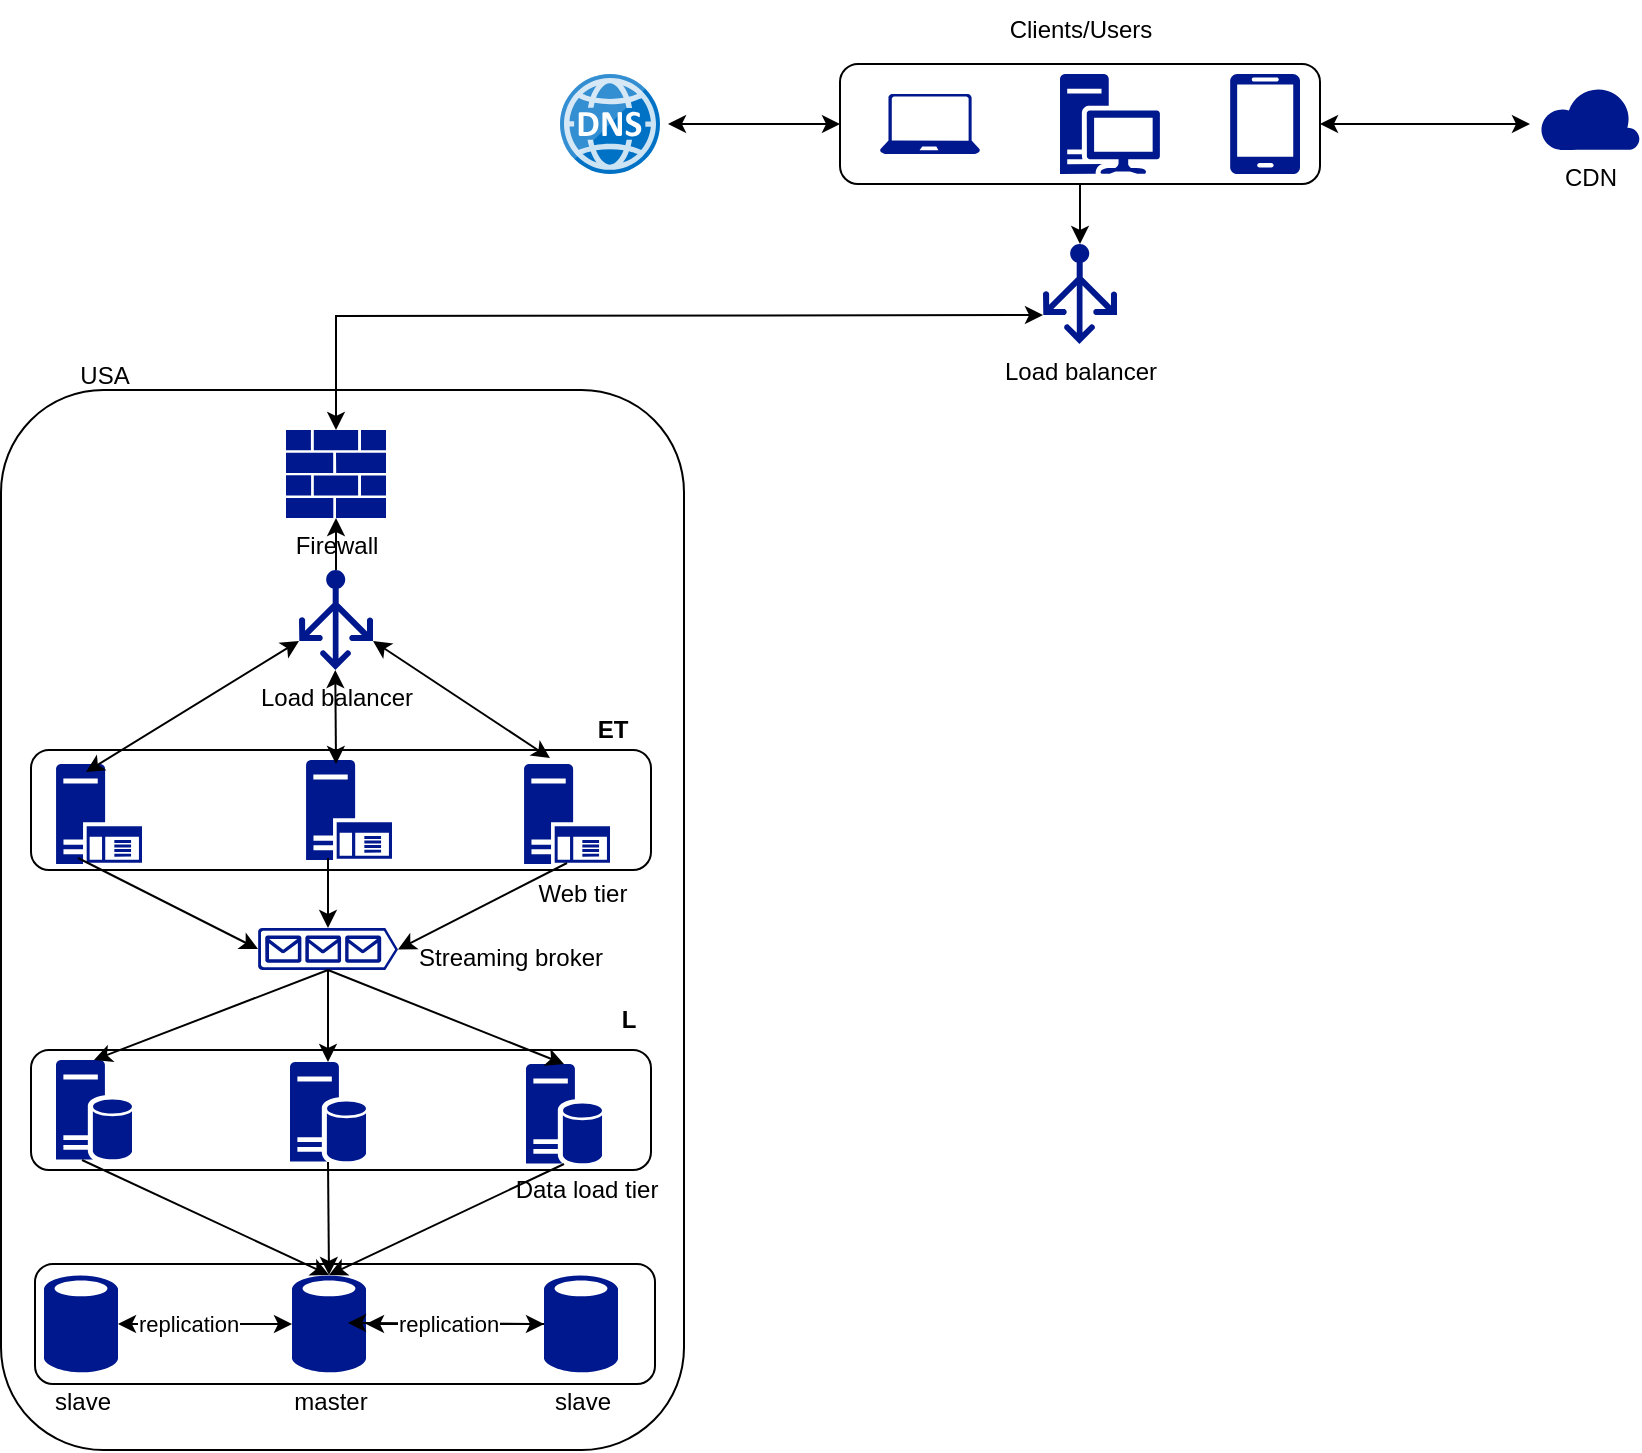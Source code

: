 <mxfile version="24.0.4" type="github">
  <diagram name="Page-1" id="UZfB8cd6rYVi6m1sYfKR">
    <mxGraphModel dx="1344" dy="779" grid="1" gridSize="10" guides="1" tooltips="1" connect="1" arrows="1" fold="1" page="1" pageScale="1" pageWidth="1100" pageHeight="850" math="0" shadow="0">
      <root>
        <mxCell id="0" />
        <mxCell id="1" parent="0" />
        <mxCell id="bTO7-g2a4qk360R4mZp_-2" value="Load balancer" style="sketch=0;aspect=fixed;pointerEvents=1;shadow=0;dashed=0;html=1;strokeColor=none;labelPosition=center;verticalLabelPosition=bottom;verticalAlign=top;align=center;fillColor=#00188D;shape=mxgraph.azure.load_balancer_generic" vertex="1" parent="1">
          <mxGeometry x="569.5" y="137" width="37" height="50" as="geometry" />
        </mxCell>
        <mxCell id="bTO7-g2a4qk360R4mZp_-24" value="" style="edgeStyle=orthogonalEdgeStyle;rounded=0;orthogonalLoop=1;jettySize=auto;html=1;" edge="1" parent="1" source="bTO7-g2a4qk360R4mZp_-3" target="bTO7-g2a4qk360R4mZp_-2">
          <mxGeometry relative="1" as="geometry" />
        </mxCell>
        <mxCell id="bTO7-g2a4qk360R4mZp_-3" value="" style="rounded=1;whiteSpace=wrap;html=1;" vertex="1" parent="1">
          <mxGeometry x="468" y="47" width="240" height="60" as="geometry" />
        </mxCell>
        <mxCell id="bTO7-g2a4qk360R4mZp_-4" value="" style="sketch=0;aspect=fixed;pointerEvents=1;shadow=0;dashed=0;html=1;strokeColor=none;labelPosition=center;verticalLabelPosition=bottom;verticalAlign=top;align=center;fillColor=#00188D;shape=mxgraph.azure.laptop" vertex="1" parent="1">
          <mxGeometry x="488" y="62" width="50" height="30" as="geometry" />
        </mxCell>
        <mxCell id="bTO7-g2a4qk360R4mZp_-6" value="" style="sketch=0;aspect=fixed;pointerEvents=1;shadow=0;dashed=0;html=1;strokeColor=none;labelPosition=center;verticalLabelPosition=bottom;verticalAlign=top;align=center;fillColor=#00188D;shape=mxgraph.mscae.enterprise.workstation_client" vertex="1" parent="1">
          <mxGeometry x="578" y="52" width="50" height="50" as="geometry" />
        </mxCell>
        <mxCell id="bTO7-g2a4qk360R4mZp_-8" value="" style="sketch=0;aspect=fixed;pointerEvents=1;shadow=0;dashed=0;html=1;strokeColor=none;labelPosition=center;verticalLabelPosition=bottom;verticalAlign=top;align=center;fillColor=#00188D;shape=mxgraph.azure.mobile" vertex="1" parent="1">
          <mxGeometry x="663" y="52" width="35" height="50" as="geometry" />
        </mxCell>
        <mxCell id="bTO7-g2a4qk360R4mZp_-9" value="" style="image;sketch=0;aspect=fixed;html=1;points=[];align=center;fontSize=12;image=img/lib/mscae/DNS.svg;" vertex="1" parent="1">
          <mxGeometry x="328" y="52" width="50" height="50" as="geometry" />
        </mxCell>
        <mxCell id="bTO7-g2a4qk360R4mZp_-10" value="" style="endArrow=classic;startArrow=classic;html=1;rounded=0;exitX=1.08;exitY=0.5;exitDx=0;exitDy=0;exitPerimeter=0;entryX=0;entryY=0.5;entryDx=0;entryDy=0;" edge="1" parent="1" source="bTO7-g2a4qk360R4mZp_-9" target="bTO7-g2a4qk360R4mZp_-3">
          <mxGeometry width="50" height="50" relative="1" as="geometry">
            <mxPoint x="618" y="257" as="sourcePoint" />
            <mxPoint x="668" y="207" as="targetPoint" />
          </mxGeometry>
        </mxCell>
        <mxCell id="bTO7-g2a4qk360R4mZp_-11" value="Clients/Users" style="text;html=1;align=center;verticalAlign=middle;resizable=0;points=[];autosize=1;strokeColor=none;fillColor=none;" vertex="1" parent="1">
          <mxGeometry x="543" y="15" width="90" height="30" as="geometry" />
        </mxCell>
        <mxCell id="bTO7-g2a4qk360R4mZp_-13" value="CDN" style="sketch=0;aspect=fixed;pointerEvents=1;shadow=0;dashed=0;html=1;strokeColor=none;labelPosition=center;verticalLabelPosition=bottom;verticalAlign=top;align=center;fillColor=#00188D;shape=mxgraph.azure.cloud" vertex="1" parent="1">
          <mxGeometry x="818" y="58" width="50" height="32" as="geometry" />
        </mxCell>
        <mxCell id="bTO7-g2a4qk360R4mZp_-14" value="" style="endArrow=classic;startArrow=classic;html=1;rounded=0;entryX=-0.1;entryY=0.594;entryDx=0;entryDy=0;entryPerimeter=0;exitX=1;exitY=0.5;exitDx=0;exitDy=0;" edge="1" parent="1" source="bTO7-g2a4qk360R4mZp_-3" target="bTO7-g2a4qk360R4mZp_-13">
          <mxGeometry width="50" height="50" relative="1" as="geometry">
            <mxPoint x="738" y="79" as="sourcePoint" />
            <mxPoint x="794" y="77.5" as="targetPoint" />
          </mxGeometry>
        </mxCell>
        <mxCell id="bTO7-g2a4qk360R4mZp_-23" value="" style="rounded=1;whiteSpace=wrap;html=1;" vertex="1" parent="1">
          <mxGeometry x="48.5" y="210" width="341.5" height="530" as="geometry" />
        </mxCell>
        <mxCell id="bTO7-g2a4qk360R4mZp_-25" value="Firewall" style="sketch=0;aspect=fixed;pointerEvents=1;shadow=0;dashed=0;html=1;strokeColor=none;labelPosition=center;verticalLabelPosition=bottom;verticalAlign=top;align=center;fillColor=#00188D;shape=mxgraph.mscae.enterprise.firewall" vertex="1" parent="1">
          <mxGeometry x="191" y="230" width="50" height="44" as="geometry" />
        </mxCell>
        <mxCell id="bTO7-g2a4qk360R4mZp_-27" value="" style="endArrow=classic;startArrow=classic;html=1;rounded=0;entryX=0;entryY=0.71;entryDx=0;entryDy=0;entryPerimeter=0;exitX=0.5;exitY=0;exitDx=0;exitDy=0;exitPerimeter=0;" edge="1" parent="1" source="bTO7-g2a4qk360R4mZp_-25" target="bTO7-g2a4qk360R4mZp_-2">
          <mxGeometry width="50" height="50" relative="1" as="geometry">
            <mxPoint x="220" y="197" as="sourcePoint" />
            <mxPoint x="270" y="147" as="targetPoint" />
            <Array as="points">
              <mxPoint x="216" y="173" />
            </Array>
          </mxGeometry>
        </mxCell>
        <mxCell id="bTO7-g2a4qk360R4mZp_-29" value="" style="edgeStyle=orthogonalEdgeStyle;rounded=0;orthogonalLoop=1;jettySize=auto;html=1;" edge="1" parent="1" source="bTO7-g2a4qk360R4mZp_-28" target="bTO7-g2a4qk360R4mZp_-25">
          <mxGeometry relative="1" as="geometry" />
        </mxCell>
        <mxCell id="bTO7-g2a4qk360R4mZp_-28" value="Load balancer" style="sketch=0;aspect=fixed;pointerEvents=1;shadow=0;dashed=0;html=1;strokeColor=none;labelPosition=center;verticalLabelPosition=bottom;verticalAlign=top;align=center;fillColor=#00188D;shape=mxgraph.azure.load_balancer_generic" vertex="1" parent="1">
          <mxGeometry x="197.5" y="300" width="37" height="50" as="geometry" />
        </mxCell>
        <mxCell id="bTO7-g2a4qk360R4mZp_-30" value="USA" style="text;html=1;align=center;verticalAlign=middle;resizable=0;points=[];autosize=1;strokeColor=none;fillColor=none;" vertex="1" parent="1">
          <mxGeometry x="75" y="188" width="50" height="30" as="geometry" />
        </mxCell>
        <mxCell id="bTO7-g2a4qk360R4mZp_-32" value="" style="rounded=1;whiteSpace=wrap;html=1;" vertex="1" parent="1">
          <mxGeometry x="63.5" y="390" width="310" height="60" as="geometry" />
        </mxCell>
        <mxCell id="bTO7-g2a4qk360R4mZp_-31" value="" style="sketch=0;aspect=fixed;pointerEvents=1;shadow=0;dashed=0;html=1;strokeColor=none;labelPosition=center;verticalLabelPosition=bottom;verticalAlign=top;align=center;fillColor=#00188D;shape=mxgraph.mscae.enterprise.application_server" vertex="1" parent="1">
          <mxGeometry x="76" y="397" width="43" height="50" as="geometry" />
        </mxCell>
        <mxCell id="bTO7-g2a4qk360R4mZp_-34" value="" style="sketch=0;aspect=fixed;pointerEvents=1;shadow=0;dashed=0;html=1;strokeColor=none;labelPosition=center;verticalLabelPosition=bottom;verticalAlign=top;align=center;fillColor=#00188D;shape=mxgraph.mscae.enterprise.application_server" vertex="1" parent="1">
          <mxGeometry x="201" y="395" width="43" height="50" as="geometry" />
        </mxCell>
        <mxCell id="bTO7-g2a4qk360R4mZp_-35" value="" style="sketch=0;aspect=fixed;pointerEvents=1;shadow=0;dashed=0;html=1;strokeColor=none;labelPosition=center;verticalLabelPosition=bottom;verticalAlign=top;align=center;fillColor=#00188D;shape=mxgraph.mscae.enterprise.application_server" vertex="1" parent="1">
          <mxGeometry x="310" y="397" width="43" height="50" as="geometry" />
        </mxCell>
        <mxCell id="bTO7-g2a4qk360R4mZp_-36" value="" style="endArrow=classic;startArrow=classic;html=1;rounded=0;entryX=0;entryY=0.71;entryDx=0;entryDy=0;entryPerimeter=0;exitX=0.349;exitY=0.08;exitDx=0;exitDy=0;exitPerimeter=0;" edge="1" parent="1" source="bTO7-g2a4qk360R4mZp_-31" target="bTO7-g2a4qk360R4mZp_-28">
          <mxGeometry width="50" height="50" relative="1" as="geometry">
            <mxPoint x="80" y="400" as="sourcePoint" />
            <mxPoint x="130" y="350" as="targetPoint" />
          </mxGeometry>
        </mxCell>
        <mxCell id="bTO7-g2a4qk360R4mZp_-37" value="" style="endArrow=classic;startArrow=classic;html=1;rounded=0;entryX=0.49;entryY=1;entryDx=0;entryDy=0;entryPerimeter=0;exitX=0.349;exitY=0.04;exitDx=0;exitDy=0;exitPerimeter=0;" edge="1" parent="1" source="bTO7-g2a4qk360R4mZp_-34" target="bTO7-g2a4qk360R4mZp_-28">
          <mxGeometry width="50" height="50" relative="1" as="geometry">
            <mxPoint x="130" y="400" as="sourcePoint" />
            <mxPoint x="180" y="350" as="targetPoint" />
          </mxGeometry>
        </mxCell>
        <mxCell id="bTO7-g2a4qk360R4mZp_-38" value="" style="endArrow=classic;startArrow=classic;html=1;rounded=0;entryX=1;entryY=0.71;entryDx=0;entryDy=0;entryPerimeter=0;exitX=0.302;exitY=-0.06;exitDx=0;exitDy=0;exitPerimeter=0;" edge="1" parent="1" source="bTO7-g2a4qk360R4mZp_-35" target="bTO7-g2a4qk360R4mZp_-28">
          <mxGeometry width="50" height="50" relative="1" as="geometry">
            <mxPoint x="270" y="350" as="sourcePoint" />
            <mxPoint x="320" y="300" as="targetPoint" />
          </mxGeometry>
        </mxCell>
        <mxCell id="bTO7-g2a4qk360R4mZp_-40" value="" style="sketch=0;aspect=fixed;pointerEvents=1;shadow=0;dashed=0;html=1;strokeColor=none;labelPosition=center;verticalLabelPosition=bottom;verticalAlign=top;align=center;fillColor=#00188D;shape=mxgraph.azure.queue_generic" vertex="1" parent="1">
          <mxGeometry x="177" y="479" width="70" height="21" as="geometry" />
        </mxCell>
        <mxCell id="bTO7-g2a4qk360R4mZp_-41" value="Web tier" style="text;html=1;align=center;verticalAlign=middle;resizable=0;points=[];autosize=1;strokeColor=none;fillColor=none;" vertex="1" parent="1">
          <mxGeometry x="303.5" y="447" width="70" height="30" as="geometry" />
        </mxCell>
        <mxCell id="bTO7-g2a4qk360R4mZp_-45" value="" style="endArrow=classic;html=1;rounded=0;exitX=0.256;exitY=0.94;exitDx=0;exitDy=0;exitPerimeter=0;entryX=0;entryY=0.5;entryDx=0;entryDy=0;entryPerimeter=0;" edge="1" parent="1" source="bTO7-g2a4qk360R4mZp_-31" target="bTO7-g2a4qk360R4mZp_-40">
          <mxGeometry width="50" height="50" relative="1" as="geometry">
            <mxPoint x="70" y="630" as="sourcePoint" />
            <mxPoint x="120" y="580" as="targetPoint" />
          </mxGeometry>
        </mxCell>
        <mxCell id="bTO7-g2a4qk360R4mZp_-46" value="" style="endArrow=classic;html=1;rounded=0;entryX=0.5;entryY=0;entryDx=0;entryDy=0;entryPerimeter=0;exitX=0.256;exitY=0.98;exitDx=0;exitDy=0;exitPerimeter=0;" edge="1" parent="1" source="bTO7-g2a4qk360R4mZp_-34" target="bTO7-g2a4qk360R4mZp_-40">
          <mxGeometry width="50" height="50" relative="1" as="geometry">
            <mxPoint x="360" y="390" as="sourcePoint" />
            <mxPoint x="410" y="340" as="targetPoint" />
          </mxGeometry>
        </mxCell>
        <mxCell id="bTO7-g2a4qk360R4mZp_-47" value="" style="endArrow=classic;html=1;rounded=0;entryX=1;entryY=0.51;entryDx=0;entryDy=0;entryPerimeter=0;exitX=0.5;exitY=0.99;exitDx=0;exitDy=0;exitPerimeter=0;" edge="1" parent="1" source="bTO7-g2a4qk360R4mZp_-35" target="bTO7-g2a4qk360R4mZp_-40">
          <mxGeometry width="50" height="50" relative="1" as="geometry">
            <mxPoint x="360" y="390" as="sourcePoint" />
            <mxPoint x="410" y="340" as="targetPoint" />
          </mxGeometry>
        </mxCell>
        <mxCell id="bTO7-g2a4qk360R4mZp_-48" value="Streaming broker" style="text;html=1;align=center;verticalAlign=middle;resizable=0;points=[];autosize=1;strokeColor=none;fillColor=none;" vertex="1" parent="1">
          <mxGeometry x="243" y="479" width="120" height="30" as="geometry" />
        </mxCell>
        <mxCell id="bTO7-g2a4qk360R4mZp_-49" value="" style="rounded=1;whiteSpace=wrap;html=1;" vertex="1" parent="1">
          <mxGeometry x="63.5" y="540" width="310" height="60" as="geometry" />
        </mxCell>
        <mxCell id="bTO7-g2a4qk360R4mZp_-50" value="&lt;b&gt;ET&lt;/b&gt;" style="text;html=1;align=center;verticalAlign=middle;resizable=0;points=[];autosize=1;strokeColor=none;fillColor=none;" vertex="1" parent="1">
          <mxGeometry x="333.5" y="365" width="40" height="30" as="geometry" />
        </mxCell>
        <mxCell id="bTO7-g2a4qk360R4mZp_-51" value="" style="sketch=0;aspect=fixed;pointerEvents=1;shadow=0;dashed=0;html=1;strokeColor=none;labelPosition=center;verticalLabelPosition=bottom;verticalAlign=top;align=center;fillColor=#00188D;shape=mxgraph.mscae.enterprise.database_server" vertex="1" parent="1">
          <mxGeometry x="76" y="545" width="38" height="50" as="geometry" />
        </mxCell>
        <mxCell id="bTO7-g2a4qk360R4mZp_-52" value="" style="sketch=0;aspect=fixed;pointerEvents=1;shadow=0;dashed=0;html=1;strokeColor=none;labelPosition=center;verticalLabelPosition=bottom;verticalAlign=top;align=center;fillColor=#00188D;shape=mxgraph.mscae.enterprise.database_server" vertex="1" parent="1">
          <mxGeometry x="193" y="546" width="38" height="50" as="geometry" />
        </mxCell>
        <mxCell id="bTO7-g2a4qk360R4mZp_-53" value="" style="sketch=0;aspect=fixed;pointerEvents=1;shadow=0;dashed=0;html=1;strokeColor=none;labelPosition=center;verticalLabelPosition=bottom;verticalAlign=top;align=center;fillColor=#00188D;shape=mxgraph.mscae.enterprise.database_server" vertex="1" parent="1">
          <mxGeometry x="311" y="547" width="38" height="50" as="geometry" />
        </mxCell>
        <mxCell id="bTO7-g2a4qk360R4mZp_-54" value="" style="endArrow=classic;html=1;rounded=0;exitX=0.5;exitY=1;exitDx=0;exitDy=0;exitPerimeter=0;entryX=0.5;entryY=0;entryDx=0;entryDy=0;entryPerimeter=0;" edge="1" parent="1" source="bTO7-g2a4qk360R4mZp_-40" target="bTO7-g2a4qk360R4mZp_-51">
          <mxGeometry width="50" height="50" relative="1" as="geometry">
            <mxPoint x="580" y="390" as="sourcePoint" />
            <mxPoint x="630" y="340" as="targetPoint" />
          </mxGeometry>
        </mxCell>
        <mxCell id="bTO7-g2a4qk360R4mZp_-56" value="" style="endArrow=classic;html=1;rounded=0;entryX=0.5;entryY=0;entryDx=0;entryDy=0;entryPerimeter=0;exitX=0.5;exitY=1;exitDx=0;exitDy=0;exitPerimeter=0;" edge="1" parent="1" source="bTO7-g2a4qk360R4mZp_-40" target="bTO7-g2a4qk360R4mZp_-52">
          <mxGeometry width="50" height="50" relative="1" as="geometry">
            <mxPoint x="580" y="390" as="sourcePoint" />
            <mxPoint x="630" y="340" as="targetPoint" />
          </mxGeometry>
        </mxCell>
        <mxCell id="bTO7-g2a4qk360R4mZp_-57" value="" style="endArrow=classic;html=1;rounded=0;entryX=0.5;entryY=0;entryDx=0;entryDy=0;entryPerimeter=0;exitX=0.5;exitY=1;exitDx=0;exitDy=0;exitPerimeter=0;" edge="1" parent="1" source="bTO7-g2a4qk360R4mZp_-40" target="bTO7-g2a4qk360R4mZp_-53">
          <mxGeometry width="50" height="50" relative="1" as="geometry">
            <mxPoint x="580" y="390" as="sourcePoint" />
            <mxPoint x="630" y="340" as="targetPoint" />
          </mxGeometry>
        </mxCell>
        <mxCell id="bTO7-g2a4qk360R4mZp_-58" value="&lt;b&gt;L&lt;/b&gt;" style="text;html=1;align=center;verticalAlign=middle;resizable=0;points=[];autosize=1;strokeColor=none;fillColor=none;" vertex="1" parent="1">
          <mxGeometry x="346.5" y="510" width="30" height="30" as="geometry" />
        </mxCell>
        <mxCell id="bTO7-g2a4qk360R4mZp_-59" value="Data load tier" style="text;html=1;align=center;verticalAlign=middle;resizable=0;points=[];autosize=1;strokeColor=none;fillColor=none;" vertex="1" parent="1">
          <mxGeometry x="295.5" y="595" width="90" height="30" as="geometry" />
        </mxCell>
        <mxCell id="bTO7-g2a4qk360R4mZp_-60" value="" style="rounded=1;whiteSpace=wrap;html=1;" vertex="1" parent="1">
          <mxGeometry x="65.5" y="647" width="310" height="60" as="geometry" />
        </mxCell>
        <mxCell id="bTO7-g2a4qk360R4mZp_-61" value="slave" style="sketch=0;aspect=fixed;pointerEvents=1;shadow=0;dashed=0;html=1;strokeColor=none;labelPosition=center;verticalLabelPosition=bottom;verticalAlign=top;align=center;fillColor=#00188D;shape=mxgraph.mscae.enterprise.database_generic" vertex="1" parent="1">
          <mxGeometry x="70" y="652" width="37" height="50" as="geometry" />
        </mxCell>
        <mxCell id="bTO7-g2a4qk360R4mZp_-62" value="master" style="sketch=0;aspect=fixed;pointerEvents=1;shadow=0;dashed=0;html=1;strokeColor=none;labelPosition=center;verticalLabelPosition=bottom;verticalAlign=top;align=center;fillColor=#00188D;shape=mxgraph.mscae.enterprise.database_generic" vertex="1" parent="1">
          <mxGeometry x="194" y="652" width="37" height="50" as="geometry" />
        </mxCell>
        <mxCell id="bTO7-g2a4qk360R4mZp_-69" value="" style="edgeStyle=orthogonalEdgeStyle;rounded=0;orthogonalLoop=1;jettySize=auto;html=1;" edge="1" parent="1" source="bTO7-g2a4qk360R4mZp_-63" target="bTO7-g2a4qk360R4mZp_-62">
          <mxGeometry relative="1" as="geometry" />
        </mxCell>
        <mxCell id="bTO7-g2a4qk360R4mZp_-63" value="slave" style="sketch=0;aspect=fixed;pointerEvents=1;shadow=0;dashed=0;html=1;strokeColor=none;labelPosition=center;verticalLabelPosition=bottom;verticalAlign=top;align=center;fillColor=#00188D;shape=mxgraph.mscae.enterprise.database_generic" vertex="1" parent="1">
          <mxGeometry x="320" y="652" width="37" height="50" as="geometry" />
        </mxCell>
        <mxCell id="bTO7-g2a4qk360R4mZp_-64" value="" style="endArrow=classic;html=1;rounded=0;entryX=0.5;entryY=0.01;entryDx=0;entryDy=0;entryPerimeter=0;exitX=0.342;exitY=1;exitDx=0;exitDy=0;exitPerimeter=0;" edge="1" parent="1" source="bTO7-g2a4qk360R4mZp_-51" target="bTO7-g2a4qk360R4mZp_-62">
          <mxGeometry width="50" height="50" relative="1" as="geometry">
            <mxPoint x="640" y="543" as="sourcePoint" />
            <mxPoint x="690" y="493" as="targetPoint" />
          </mxGeometry>
        </mxCell>
        <mxCell id="bTO7-g2a4qk360R4mZp_-65" value="" style="endArrow=classic;html=1;rounded=0;entryX=0.5;entryY=0.01;entryDx=0;entryDy=0;entryPerimeter=0;exitX=0.5;exitY=1;exitDx=0;exitDy=0;exitPerimeter=0;" edge="1" parent="1" source="bTO7-g2a4qk360R4mZp_-52" target="bTO7-g2a4qk360R4mZp_-62">
          <mxGeometry width="50" height="50" relative="1" as="geometry">
            <mxPoint x="640" y="543" as="sourcePoint" />
            <mxPoint x="690" y="493" as="targetPoint" />
          </mxGeometry>
        </mxCell>
        <mxCell id="bTO7-g2a4qk360R4mZp_-66" value="" style="endArrow=classic;html=1;rounded=0;entryX=0.5;entryY=0.01;entryDx=0;entryDy=0;entryPerimeter=0;exitX=0.5;exitY=1;exitDx=0;exitDy=0;exitPerimeter=0;" edge="1" parent="1" source="bTO7-g2a4qk360R4mZp_-53" target="bTO7-g2a4qk360R4mZp_-62">
          <mxGeometry width="50" height="50" relative="1" as="geometry">
            <mxPoint x="640" y="543" as="sourcePoint" />
            <mxPoint x="690" y="493" as="targetPoint" />
          </mxGeometry>
        </mxCell>
        <mxCell id="bTO7-g2a4qk360R4mZp_-67" value="" style="endArrow=classic;startArrow=classic;html=1;rounded=0;exitX=1;exitY=0.5;exitDx=0;exitDy=0;exitPerimeter=0;entryX=0;entryY=0.5;entryDx=0;entryDy=0;entryPerimeter=0;" edge="1" parent="1" source="bTO7-g2a4qk360R4mZp_-61" target="bTO7-g2a4qk360R4mZp_-62">
          <mxGeometry width="50" height="50" relative="1" as="geometry">
            <mxPoint x="640" y="543" as="sourcePoint" />
            <mxPoint x="690" y="493" as="targetPoint" />
          </mxGeometry>
        </mxCell>
        <mxCell id="bTO7-g2a4qk360R4mZp_-70" value="replication" style="edgeLabel;html=1;align=center;verticalAlign=middle;resizable=0;points=[];" vertex="1" connectable="0" parent="bTO7-g2a4qk360R4mZp_-67">
          <mxGeometry x="-0.206" relative="1" as="geometry">
            <mxPoint as="offset" />
          </mxGeometry>
        </mxCell>
        <mxCell id="bTO7-g2a4qk360R4mZp_-68" value="" style="endArrow=classic;startArrow=classic;html=1;rounded=0;exitX=1;exitY=0.5;exitDx=0;exitDy=0;exitPerimeter=0;entryX=0;entryY=0.5;entryDx=0;entryDy=0;entryPerimeter=0;" edge="1" parent="1" target="bTO7-g2a4qk360R4mZp_-63">
          <mxGeometry width="50" height="50" relative="1" as="geometry">
            <mxPoint x="222" y="676.5" as="sourcePoint" />
            <mxPoint x="288" y="676.5" as="targetPoint" />
          </mxGeometry>
        </mxCell>
        <mxCell id="bTO7-g2a4qk360R4mZp_-71" value="replication" style="edgeLabel;html=1;align=center;verticalAlign=middle;resizable=0;points=[];" vertex="1" connectable="0" parent="bTO7-g2a4qk360R4mZp_-68">
          <mxGeometry x="0.015" relative="1" as="geometry">
            <mxPoint as="offset" />
          </mxGeometry>
        </mxCell>
      </root>
    </mxGraphModel>
  </diagram>
</mxfile>
